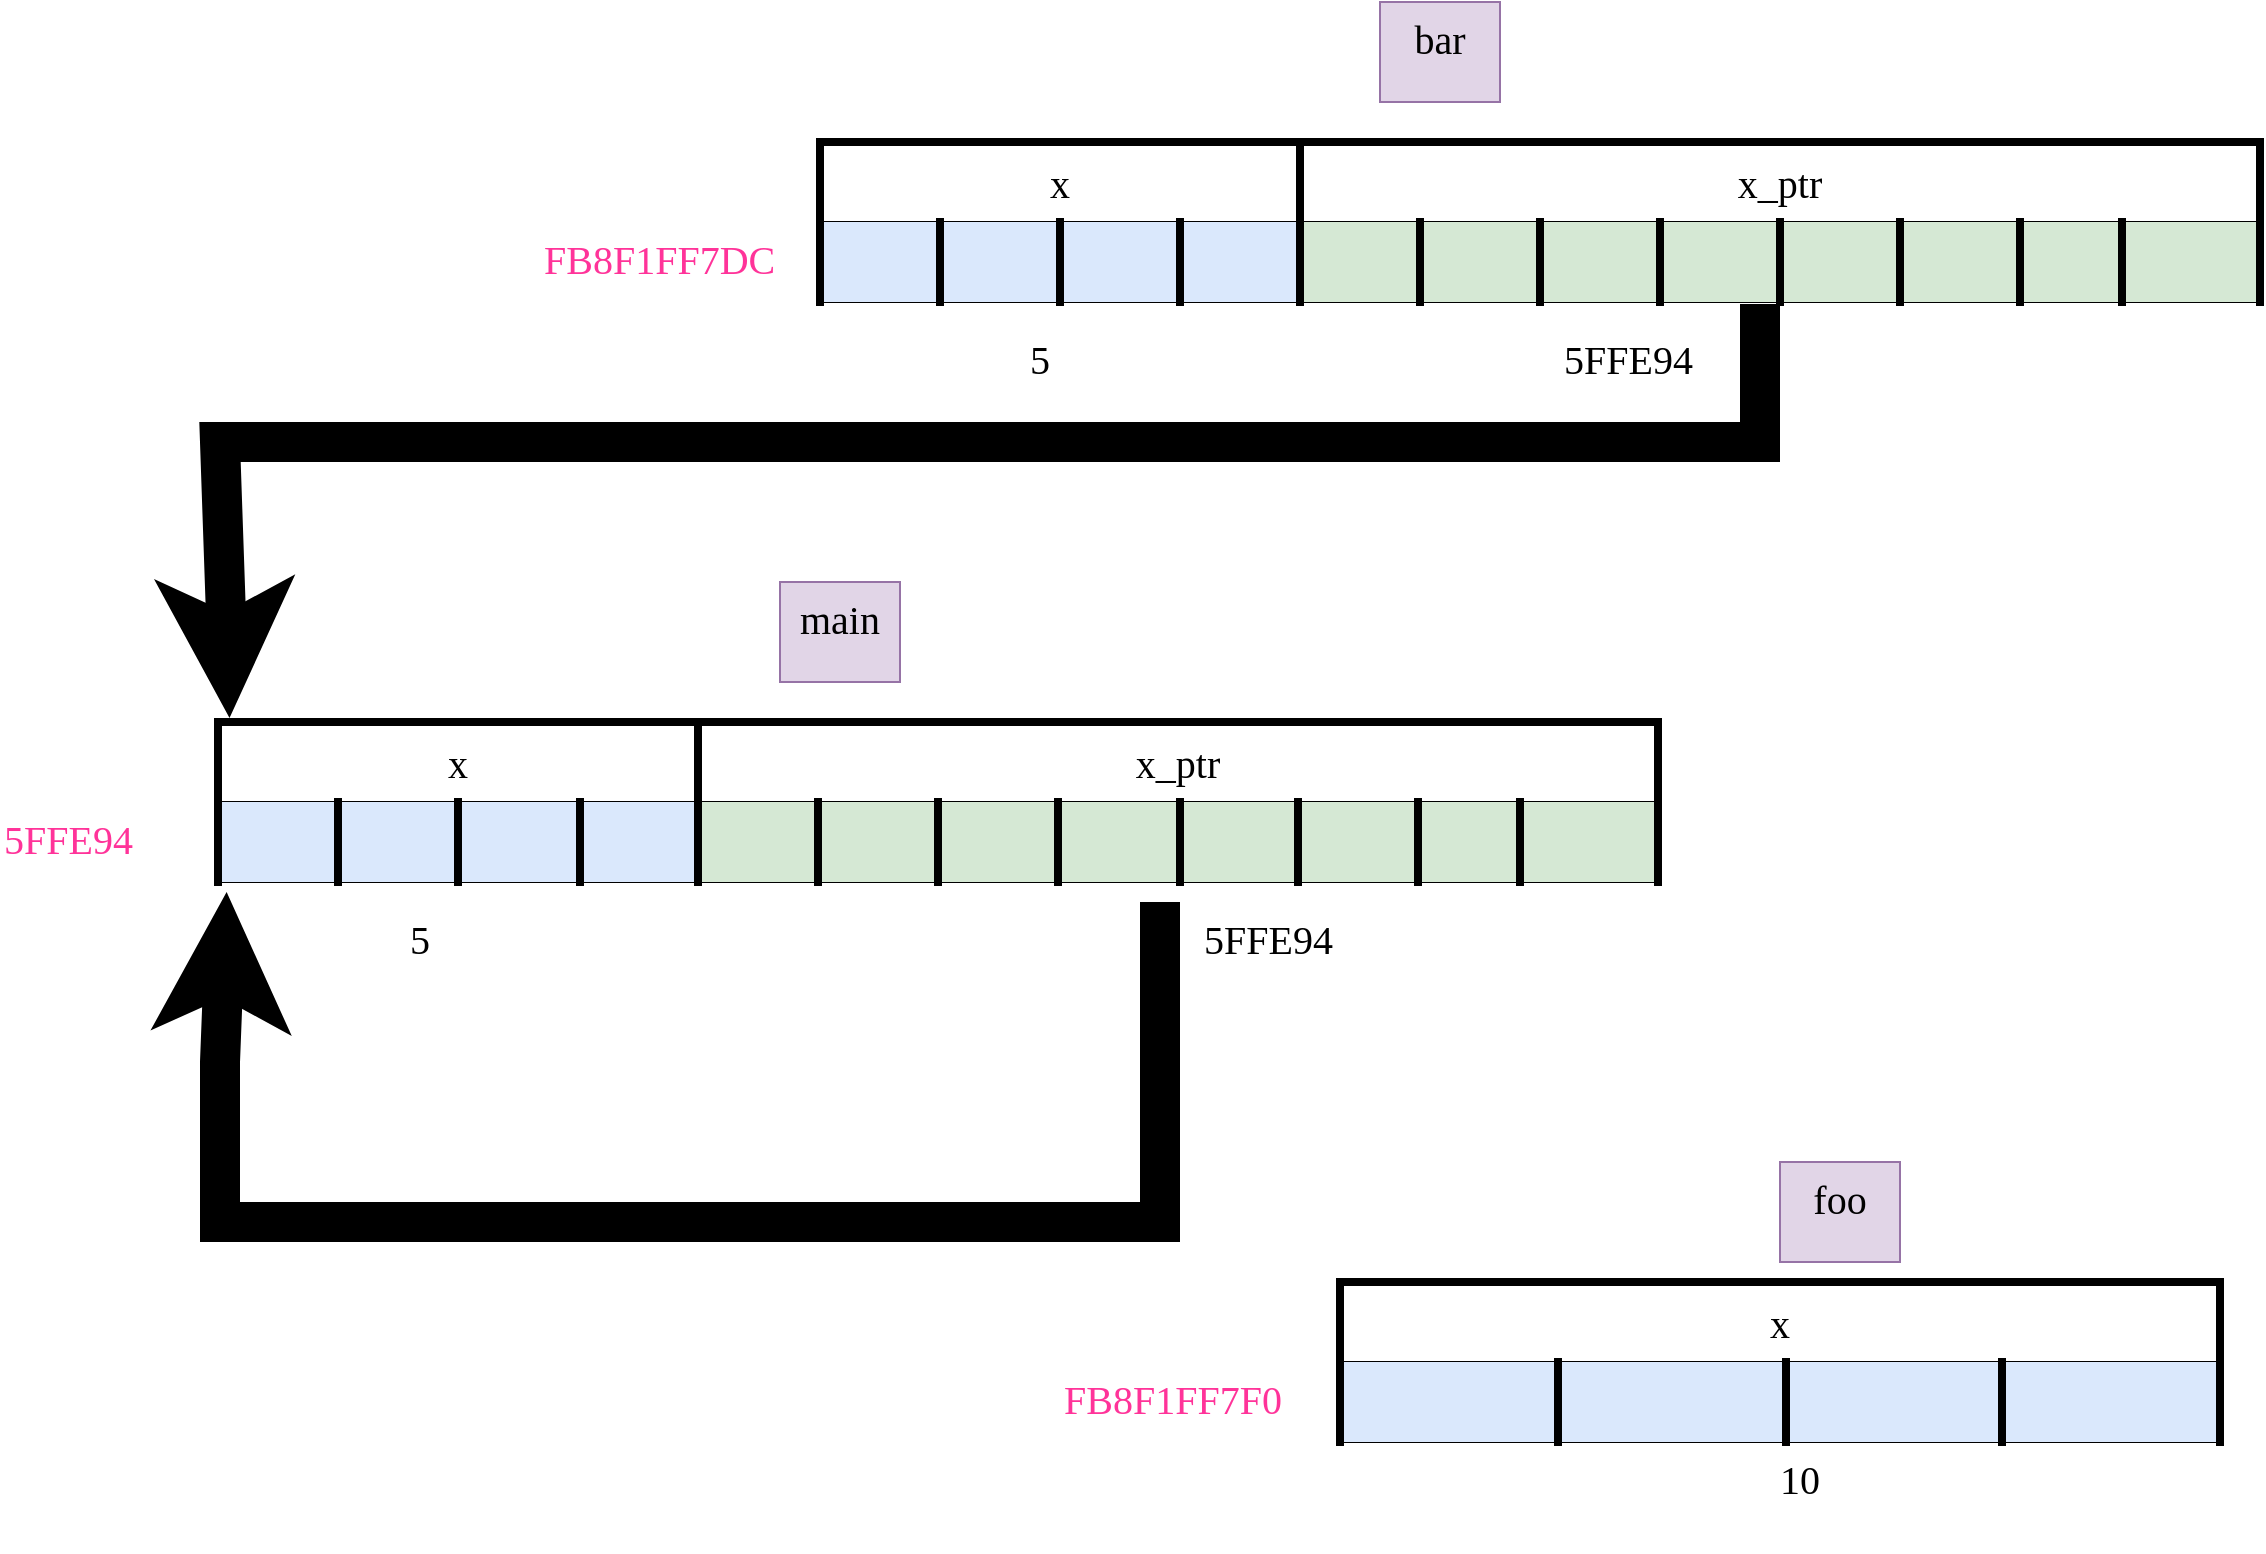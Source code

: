<mxfile version="28.1.2">
  <diagram name="Page-1" id="DferFH-HtRWJZ9DOPJpn">
    <mxGraphModel dx="1722" dy="1001" grid="1" gridSize="10" guides="1" tooltips="1" connect="1" arrows="1" fold="1" page="1" pageScale="1" pageWidth="1169" pageHeight="827" math="0" shadow="0">
      <root>
        <mxCell id="0" />
        <mxCell id="1" parent="0" />
        <mxCell id="VYLA8M3CFdyxUnZ186hN-71" value="" style="shape=table;startSize=0;container=1;collapsible=0;childLayout=tableLayout;strokeColor=default;strokeWidth=1;rowLines=1;columnLines=1;top=0;" vertex="1" parent="1">
          <mxGeometry x="119" y="380" width="720" height="80" as="geometry" />
        </mxCell>
        <mxCell id="VYLA8M3CFdyxUnZ186hN-72" value="" style="shape=tableRow;horizontal=0;startSize=0;swimlaneHead=0;swimlaneBody=0;strokeColor=inherit;top=0;left=0;bottom=0;right=0;collapsible=0;dropTarget=0;fillColor=none;points=[[0,0.5],[1,0.5]];portConstraint=eastwest;" vertex="1" parent="VYLA8M3CFdyxUnZ186hN-71">
          <mxGeometry width="720" height="40" as="geometry" />
        </mxCell>
        <mxCell id="VYLA8M3CFdyxUnZ186hN-73" value="&lt;font face=&quot;Lucida Console&quot; style=&quot;font-size: 20px;&quot;&gt;x&lt;/font&gt;" style="shape=partialRectangle;html=1;whiteSpace=wrap;connectable=0;strokeColor=inherit;overflow=hidden;fillColor=none;top=1;left=1;bottom=0;right=1;pointerEvents=1;rowspan=1;colspan=4;strokeWidth=4;" vertex="1" parent="VYLA8M3CFdyxUnZ186hN-72">
          <mxGeometry width="240" height="40" as="geometry">
            <mxRectangle width="60" height="40" as="alternateBounds" />
          </mxGeometry>
        </mxCell>
        <mxCell id="VYLA8M3CFdyxUnZ186hN-74" value="" style="shape=partialRectangle;html=1;whiteSpace=wrap;connectable=0;strokeColor=inherit;overflow=hidden;fillColor=none;top=0;left=0;bottom=0;right=0;pointerEvents=1;" vertex="1" visible="0" parent="VYLA8M3CFdyxUnZ186hN-72">
          <mxGeometry x="60" width="60" height="40" as="geometry">
            <mxRectangle width="60" height="40" as="alternateBounds" />
          </mxGeometry>
        </mxCell>
        <mxCell id="VYLA8M3CFdyxUnZ186hN-75" value="" style="shape=partialRectangle;html=1;whiteSpace=wrap;connectable=0;strokeColor=inherit;overflow=hidden;fillColor=none;top=0;left=0;bottom=0;right=0;pointerEvents=1;" vertex="1" visible="0" parent="VYLA8M3CFdyxUnZ186hN-72">
          <mxGeometry x="120" width="61" height="40" as="geometry">
            <mxRectangle width="61" height="40" as="alternateBounds" />
          </mxGeometry>
        </mxCell>
        <mxCell id="VYLA8M3CFdyxUnZ186hN-76" value="" style="shape=partialRectangle;html=1;whiteSpace=wrap;connectable=0;strokeColor=inherit;overflow=hidden;fillColor=none;top=0;left=0;bottom=0;right=0;pointerEvents=1;" vertex="1" visible="0" parent="VYLA8M3CFdyxUnZ186hN-72">
          <mxGeometry x="181" width="59" height="40" as="geometry">
            <mxRectangle width="59" height="40" as="alternateBounds" />
          </mxGeometry>
        </mxCell>
        <mxCell id="VYLA8M3CFdyxUnZ186hN-77" value="&lt;font face=&quot;Lucida Console&quot; style=&quot;font-size: 20px;&quot;&gt;x_ptr&lt;/font&gt;" style="shape=partialRectangle;html=1;whiteSpace=wrap;connectable=0;strokeColor=inherit;overflow=hidden;fillColor=none;top=1;left=1;bottom=0;right=1;pointerEvents=1;rowspan=1;colspan=8;strokeWidth=4;" vertex="1" parent="VYLA8M3CFdyxUnZ186hN-72">
          <mxGeometry x="240" width="480" height="40" as="geometry">
            <mxRectangle width="60" height="40" as="alternateBounds" />
          </mxGeometry>
        </mxCell>
        <mxCell id="VYLA8M3CFdyxUnZ186hN-78" value="" style="shape=partialRectangle;html=1;whiteSpace=wrap;connectable=0;strokeColor=inherit;overflow=hidden;fillColor=none;top=0;left=0;bottom=0;right=0;pointerEvents=1;" vertex="1" visible="0" parent="VYLA8M3CFdyxUnZ186hN-72">
          <mxGeometry x="300" width="60" height="40" as="geometry">
            <mxRectangle width="60" height="40" as="alternateBounds" />
          </mxGeometry>
        </mxCell>
        <mxCell id="VYLA8M3CFdyxUnZ186hN-79" value="" style="shape=partialRectangle;html=1;whiteSpace=wrap;connectable=0;strokeColor=inherit;overflow=hidden;fillColor=none;top=0;left=0;bottom=0;right=0;pointerEvents=1;" vertex="1" visible="0" parent="VYLA8M3CFdyxUnZ186hN-72">
          <mxGeometry x="360" width="60" height="40" as="geometry">
            <mxRectangle width="60" height="40" as="alternateBounds" />
          </mxGeometry>
        </mxCell>
        <mxCell id="VYLA8M3CFdyxUnZ186hN-80" value="" style="shape=partialRectangle;html=1;whiteSpace=wrap;connectable=0;strokeColor=inherit;overflow=hidden;fillColor=none;top=0;left=0;bottom=0;right=0;pointerEvents=1;" vertex="1" visible="0" parent="VYLA8M3CFdyxUnZ186hN-72">
          <mxGeometry x="420" width="61" height="40" as="geometry">
            <mxRectangle width="61" height="40" as="alternateBounds" />
          </mxGeometry>
        </mxCell>
        <mxCell id="VYLA8M3CFdyxUnZ186hN-81" value="" style="shape=partialRectangle;html=1;whiteSpace=wrap;connectable=0;strokeColor=inherit;overflow=hidden;fillColor=none;top=0;left=0;bottom=0;right=0;pointerEvents=1;" vertex="1" visible="0" parent="VYLA8M3CFdyxUnZ186hN-72">
          <mxGeometry x="481" width="59" height="40" as="geometry">
            <mxRectangle width="59" height="40" as="alternateBounds" />
          </mxGeometry>
        </mxCell>
        <mxCell id="VYLA8M3CFdyxUnZ186hN-82" value="" style="shape=partialRectangle;html=1;whiteSpace=wrap;connectable=0;strokeColor=inherit;overflow=hidden;fillColor=none;top=0;left=0;bottom=0;right=0;pointerEvents=1;" vertex="1" visible="0" parent="VYLA8M3CFdyxUnZ186hN-72">
          <mxGeometry x="540" width="60" height="40" as="geometry">
            <mxRectangle width="60" height="40" as="alternateBounds" />
          </mxGeometry>
        </mxCell>
        <mxCell id="VYLA8M3CFdyxUnZ186hN-83" value="" style="shape=partialRectangle;html=1;whiteSpace=wrap;connectable=0;strokeColor=inherit;overflow=hidden;fillColor=none;top=0;left=0;bottom=0;right=0;pointerEvents=1;" vertex="1" visible="0" parent="VYLA8M3CFdyxUnZ186hN-72">
          <mxGeometry x="600" width="51" height="40" as="geometry">
            <mxRectangle width="51" height="40" as="alternateBounds" />
          </mxGeometry>
        </mxCell>
        <mxCell id="VYLA8M3CFdyxUnZ186hN-84" value="" style="shape=partialRectangle;html=1;whiteSpace=wrap;connectable=0;strokeColor=inherit;overflow=hidden;fillColor=none;top=0;left=0;bottom=0;right=0;pointerEvents=1;" vertex="1" visible="0" parent="VYLA8M3CFdyxUnZ186hN-72">
          <mxGeometry x="651" width="69" height="40" as="geometry">
            <mxRectangle width="69" height="40" as="alternateBounds" />
          </mxGeometry>
        </mxCell>
        <mxCell id="VYLA8M3CFdyxUnZ186hN-85" value="" style="shape=tableRow;horizontal=0;startSize=0;swimlaneHead=0;swimlaneBody=0;strokeColor=inherit;top=0;left=0;bottom=0;right=0;collapsible=0;dropTarget=0;fillColor=none;points=[[0,0.5],[1,0.5]];portConstraint=eastwest;" vertex="1" parent="VYLA8M3CFdyxUnZ186hN-71">
          <mxGeometry y="40" width="720" height="40" as="geometry" />
        </mxCell>
        <mxCell id="VYLA8M3CFdyxUnZ186hN-86" value="" style="shape=partialRectangle;html=1;whiteSpace=wrap;connectable=0;strokeColor=default;overflow=hidden;fillColor=#dae8fc;top=0;left=1;bottom=0;right=1;pointerEvents=1;strokeWidth=4;" vertex="1" parent="VYLA8M3CFdyxUnZ186hN-85">
          <mxGeometry width="60" height="40" as="geometry">
            <mxRectangle width="60" height="40" as="alternateBounds" />
          </mxGeometry>
        </mxCell>
        <mxCell id="VYLA8M3CFdyxUnZ186hN-87" value="" style="shape=partialRectangle;html=1;whiteSpace=wrap;connectable=0;strokeColor=default;overflow=hidden;fillColor=#dae8fc;top=0;left=1;bottom=0;right=1;pointerEvents=1;strokeWidth=4;" vertex="1" parent="VYLA8M3CFdyxUnZ186hN-85">
          <mxGeometry x="60" width="60" height="40" as="geometry">
            <mxRectangle width="60" height="40" as="alternateBounds" />
          </mxGeometry>
        </mxCell>
        <mxCell id="VYLA8M3CFdyxUnZ186hN-88" value="" style="shape=partialRectangle;html=1;whiteSpace=wrap;connectable=0;strokeColor=default;overflow=hidden;fillColor=#dae8fc;top=0;left=1;bottom=0;right=1;pointerEvents=1;strokeWidth=4;" vertex="1" parent="VYLA8M3CFdyxUnZ186hN-85">
          <mxGeometry x="120" width="61" height="40" as="geometry">
            <mxRectangle width="61" height="40" as="alternateBounds" />
          </mxGeometry>
        </mxCell>
        <mxCell id="VYLA8M3CFdyxUnZ186hN-89" value="" style="shape=partialRectangle;html=1;whiteSpace=wrap;connectable=0;strokeColor=default;overflow=hidden;fillColor=#dae8fc;top=0;left=1;bottom=0;right=1;pointerEvents=1;strokeWidth=4;" vertex="1" parent="VYLA8M3CFdyxUnZ186hN-85">
          <mxGeometry x="181" width="59" height="40" as="geometry">
            <mxRectangle width="59" height="40" as="alternateBounds" />
          </mxGeometry>
        </mxCell>
        <mxCell id="VYLA8M3CFdyxUnZ186hN-90" value="" style="shape=partialRectangle;html=1;whiteSpace=wrap;connectable=0;strokeColor=default;overflow=hidden;fillColor=#d5e8d4;top=0;left=1;bottom=0;right=0;pointerEvents=1;strokeWidth=4;" vertex="1" parent="VYLA8M3CFdyxUnZ186hN-85">
          <mxGeometry x="240" width="60" height="40" as="geometry">
            <mxRectangle width="60" height="40" as="alternateBounds" />
          </mxGeometry>
        </mxCell>
        <mxCell id="VYLA8M3CFdyxUnZ186hN-91" value="" style="shape=partialRectangle;html=1;whiteSpace=wrap;connectable=0;strokeColor=default;overflow=hidden;fillColor=#d5e8d4;top=0;left=1;bottom=0;right=0;pointerEvents=1;strokeWidth=4;" vertex="1" parent="VYLA8M3CFdyxUnZ186hN-85">
          <mxGeometry x="300" width="60" height="40" as="geometry">
            <mxRectangle width="60" height="40" as="alternateBounds" />
          </mxGeometry>
        </mxCell>
        <mxCell id="VYLA8M3CFdyxUnZ186hN-92" value="" style="shape=partialRectangle;html=1;whiteSpace=wrap;connectable=0;strokeColor=default;overflow=hidden;fillColor=#d5e8d4;top=0;left=1;bottom=0;right=0;pointerEvents=1;strokeWidth=4;" vertex="1" parent="VYLA8M3CFdyxUnZ186hN-85">
          <mxGeometry x="360" width="60" height="40" as="geometry">
            <mxRectangle width="60" height="40" as="alternateBounds" />
          </mxGeometry>
        </mxCell>
        <mxCell id="VYLA8M3CFdyxUnZ186hN-93" value="" style="shape=partialRectangle;html=1;whiteSpace=wrap;connectable=0;strokeColor=default;overflow=hidden;fillColor=#d5e8d4;top=0;left=1;bottom=0;right=0;pointerEvents=1;strokeWidth=4;" vertex="1" parent="VYLA8M3CFdyxUnZ186hN-85">
          <mxGeometry x="420" width="61" height="40" as="geometry">
            <mxRectangle width="61" height="40" as="alternateBounds" />
          </mxGeometry>
        </mxCell>
        <mxCell id="VYLA8M3CFdyxUnZ186hN-94" value="" style="shape=partialRectangle;html=1;whiteSpace=wrap;connectable=0;strokeColor=default;overflow=hidden;fillColor=#d5e8d4;top=0;left=1;bottom=0;right=0;pointerEvents=1;strokeWidth=4;" vertex="1" parent="VYLA8M3CFdyxUnZ186hN-85">
          <mxGeometry x="481" width="59" height="40" as="geometry">
            <mxRectangle width="59" height="40" as="alternateBounds" />
          </mxGeometry>
        </mxCell>
        <mxCell id="VYLA8M3CFdyxUnZ186hN-95" value="" style="shape=partialRectangle;html=1;whiteSpace=wrap;connectable=0;strokeColor=default;overflow=hidden;fillColor=#d5e8d4;top=0;left=1;bottom=0;right=0;pointerEvents=1;strokeWidth=4;" vertex="1" parent="VYLA8M3CFdyxUnZ186hN-85">
          <mxGeometry x="540" width="60" height="40" as="geometry">
            <mxRectangle width="60" height="40" as="alternateBounds" />
          </mxGeometry>
        </mxCell>
        <mxCell id="VYLA8M3CFdyxUnZ186hN-96" value="" style="shape=partialRectangle;html=1;whiteSpace=wrap;connectable=0;strokeColor=default;overflow=hidden;fillColor=#d5e8d4;top=0;left=1;bottom=0;right=1;pointerEvents=1;strokeWidth=4;" vertex="1" parent="VYLA8M3CFdyxUnZ186hN-85">
          <mxGeometry x="600" width="51" height="40" as="geometry">
            <mxRectangle width="51" height="40" as="alternateBounds" />
          </mxGeometry>
        </mxCell>
        <mxCell id="VYLA8M3CFdyxUnZ186hN-97" value="" style="shape=partialRectangle;html=1;whiteSpace=wrap;connectable=0;strokeColor=default;overflow=hidden;fillColor=#d5e8d4;top=0;left=1;bottom=0;right=1;pointerEvents=1;strokeWidth=4;" vertex="1" parent="VYLA8M3CFdyxUnZ186hN-85">
          <mxGeometry x="651" width="69" height="40" as="geometry">
            <mxRectangle width="69" height="40" as="alternateBounds" />
          </mxGeometry>
        </mxCell>
        <mxCell id="VYLA8M3CFdyxUnZ186hN-98" value="&lt;span style=&quot;color: rgb(0, 0, 0); font-size: 20px; font-style: normal; font-variant-ligatures: normal; font-variant-caps: normal; font-weight: 400; letter-spacing: normal; orphans: 2; text-indent: 0px; text-transform: none; widows: 2; word-spacing: 0px; -webkit-text-stroke-width: 0px; white-space: nowrap; text-decoration-thickness: initial; text-decoration-style: initial; text-decoration-color: initial; float: none; display: inline !important;&quot;&gt;&lt;font style=&quot;&quot; face=&quot;Lucida Console&quot;&gt;main&lt;/font&gt;&lt;/span&gt;" style="text;whiteSpace=wrap;html=1;align=center;fillColor=#e1d5e7;strokeColor=#9673a6;" vertex="1" parent="1">
          <mxGeometry x="400" y="310" width="60" height="50" as="geometry" />
        </mxCell>
        <mxCell id="VYLA8M3CFdyxUnZ186hN-101" value="" style="endArrow=classic;html=1;rounded=0;entryX=0.006;entryY=1.125;entryDx=0;entryDy=0;entryPerimeter=0;strokeWidth=20;" edge="1" parent="1" target="VYLA8M3CFdyxUnZ186hN-85">
          <mxGeometry width="50" height="50" relative="1" as="geometry">
            <mxPoint x="590" y="470" as="sourcePoint" />
            <mxPoint x="120" y="470" as="targetPoint" />
            <Array as="points">
              <mxPoint x="590" y="630" />
              <mxPoint x="120" y="630" />
              <mxPoint x="120" y="550" />
            </Array>
          </mxGeometry>
        </mxCell>
        <mxCell id="VYLA8M3CFdyxUnZ186hN-128" value="&lt;font face=&quot;Lucida Console&quot;&gt;&lt;span style=&quot;font-size: 20px; text-wrap-mode: nowrap;&quot;&gt;5&lt;/span&gt;&lt;/font&gt;" style="text;whiteSpace=wrap;html=1;align=center;" vertex="1" parent="1">
          <mxGeometry x="190" y="470" width="60" height="50" as="geometry" />
        </mxCell>
        <mxCell id="VYLA8M3CFdyxUnZ186hN-129" value="" style="shape=table;startSize=0;container=1;collapsible=0;childLayout=tableLayout;" vertex="1" parent="1">
          <mxGeometry x="680" y="660" width="440" height="80" as="geometry" />
        </mxCell>
        <mxCell id="VYLA8M3CFdyxUnZ186hN-130" value="" style="shape=tableRow;horizontal=0;startSize=0;swimlaneHead=0;swimlaneBody=0;strokeColor=inherit;top=0;left=0;bottom=0;right=0;collapsible=0;dropTarget=0;fillColor=none;points=[[0,0.5],[1,0.5]];portConstraint=eastwest;" vertex="1" parent="VYLA8M3CFdyxUnZ186hN-129">
          <mxGeometry width="440" height="40" as="geometry" />
        </mxCell>
        <mxCell id="VYLA8M3CFdyxUnZ186hN-131" value="&lt;font face=&quot;Lucida Console&quot; style=&quot;font-size: 20px;&quot;&gt;x&lt;/font&gt;" style="shape=partialRectangle;html=1;whiteSpace=wrap;connectable=0;strokeColor=inherit;overflow=hidden;fillColor=none;top=1;left=1;bottom=0;right=1;pointerEvents=1;rowspan=1;colspan=4;strokeWidth=4;" vertex="1" parent="VYLA8M3CFdyxUnZ186hN-130">
          <mxGeometry width="440" height="40" as="geometry">
            <mxRectangle width="109" height="40" as="alternateBounds" />
          </mxGeometry>
        </mxCell>
        <mxCell id="VYLA8M3CFdyxUnZ186hN-132" value="" style="shape=partialRectangle;html=1;whiteSpace=wrap;connectable=0;strokeColor=inherit;overflow=hidden;fillColor=none;top=0;left=0;bottom=0;right=0;pointerEvents=1;" vertex="1" visible="0" parent="VYLA8M3CFdyxUnZ186hN-130">
          <mxGeometry x="109" width="114" height="40" as="geometry">
            <mxRectangle width="114" height="40" as="alternateBounds" />
          </mxGeometry>
        </mxCell>
        <mxCell id="VYLA8M3CFdyxUnZ186hN-133" value="" style="shape=partialRectangle;html=1;whiteSpace=wrap;connectable=0;strokeColor=inherit;overflow=hidden;fillColor=none;top=0;left=0;bottom=0;right=0;pointerEvents=1;" vertex="1" visible="0" parent="VYLA8M3CFdyxUnZ186hN-130">
          <mxGeometry x="223" width="108" height="40" as="geometry">
            <mxRectangle width="108" height="40" as="alternateBounds" />
          </mxGeometry>
        </mxCell>
        <mxCell id="VYLA8M3CFdyxUnZ186hN-134" value="" style="shape=partialRectangle;html=1;whiteSpace=wrap;connectable=0;strokeColor=inherit;overflow=hidden;fillColor=none;top=0;left=0;bottom=0;right=0;pointerEvents=1;" vertex="1" visible="0" parent="VYLA8M3CFdyxUnZ186hN-130">
          <mxGeometry x="331" width="109" height="40" as="geometry">
            <mxRectangle width="109" height="40" as="alternateBounds" />
          </mxGeometry>
        </mxCell>
        <mxCell id="VYLA8M3CFdyxUnZ186hN-143" value="" style="shape=tableRow;horizontal=0;startSize=0;swimlaneHead=0;swimlaneBody=0;strokeColor=inherit;top=0;left=0;bottom=0;right=0;collapsible=0;dropTarget=0;fillColor=none;points=[[0,0.5],[1,0.5]];portConstraint=eastwest;" vertex="1" parent="VYLA8M3CFdyxUnZ186hN-129">
          <mxGeometry y="40" width="440" height="40" as="geometry" />
        </mxCell>
        <mxCell id="VYLA8M3CFdyxUnZ186hN-144" value="" style="shape=partialRectangle;html=1;whiteSpace=wrap;connectable=0;strokeColor=default;overflow=hidden;fillColor=#dae8fc;top=0;left=1;bottom=0;right=1;pointerEvents=1;strokeWidth=4;" vertex="1" parent="VYLA8M3CFdyxUnZ186hN-143">
          <mxGeometry width="109" height="40" as="geometry">
            <mxRectangle width="109" height="40" as="alternateBounds" />
          </mxGeometry>
        </mxCell>
        <mxCell id="VYLA8M3CFdyxUnZ186hN-145" value="" style="shape=partialRectangle;html=1;whiteSpace=wrap;connectable=0;strokeColor=default;overflow=hidden;fillColor=#dae8fc;top=0;left=1;bottom=0;right=1;pointerEvents=1;strokeWidth=4;" vertex="1" parent="VYLA8M3CFdyxUnZ186hN-143">
          <mxGeometry x="109" width="114" height="40" as="geometry">
            <mxRectangle width="114" height="40" as="alternateBounds" />
          </mxGeometry>
        </mxCell>
        <mxCell id="VYLA8M3CFdyxUnZ186hN-146" value="" style="shape=partialRectangle;html=1;whiteSpace=wrap;connectable=0;strokeColor=default;overflow=hidden;fillColor=#dae8fc;top=0;left=1;bottom=0;right=1;pointerEvents=1;strokeWidth=4;" vertex="1" parent="VYLA8M3CFdyxUnZ186hN-143">
          <mxGeometry x="223" width="108" height="40" as="geometry">
            <mxRectangle width="108" height="40" as="alternateBounds" />
          </mxGeometry>
        </mxCell>
        <mxCell id="VYLA8M3CFdyxUnZ186hN-147" value="" style="shape=partialRectangle;html=1;whiteSpace=wrap;connectable=0;strokeColor=default;overflow=hidden;fillColor=#dae8fc;top=0;left=1;bottom=0;right=1;pointerEvents=1;strokeWidth=4;" vertex="1" parent="VYLA8M3CFdyxUnZ186hN-143">
          <mxGeometry x="331" width="109" height="40" as="geometry">
            <mxRectangle width="109" height="40" as="alternateBounds" />
          </mxGeometry>
        </mxCell>
        <mxCell id="VYLA8M3CFdyxUnZ186hN-156" value="&lt;font face=&quot;Lucida Console&quot;&gt;&lt;span style=&quot;font-size: 20px; text-wrap-mode: nowrap;&quot;&gt;foo&lt;/span&gt;&lt;/font&gt;" style="text;whiteSpace=wrap;html=1;align=center;fillColor=#e1d5e7;strokeColor=#9673a6;" vertex="1" parent="1">
          <mxGeometry x="900" y="600" width="60" height="50" as="geometry" />
        </mxCell>
        <mxCell id="VYLA8M3CFdyxUnZ186hN-158" value="&lt;font face=&quot;Lucida Console&quot;&gt;&lt;span style=&quot;font-size: 20px; text-wrap-mode: nowrap;&quot;&gt;10&lt;/span&gt;&lt;/font&gt;&lt;div&gt;&lt;font face=&quot;Lucida Console&quot;&gt;&lt;span style=&quot;font-size: 20px; text-wrap-mode: nowrap;&quot;&gt;&lt;br&gt;&lt;/span&gt;&lt;/font&gt;&lt;/div&gt;" style="text;whiteSpace=wrap;html=1;align=center;" vertex="1" parent="1">
          <mxGeometry x="880" y="740" width="60" height="50" as="geometry" />
        </mxCell>
        <mxCell id="VYLA8M3CFdyxUnZ186hN-159" value="" style="shape=table;startSize=0;container=1;collapsible=0;childLayout=tableLayout;strokeWidth=1;perimeterSpacing=1;left=1;right=1;" vertex="1" parent="1">
          <mxGeometry x="420" y="90" width="720" height="80" as="geometry" />
        </mxCell>
        <mxCell id="VYLA8M3CFdyxUnZ186hN-160" value="" style="shape=tableRow;horizontal=0;startSize=0;swimlaneHead=0;swimlaneBody=0;strokeColor=inherit;top=0;left=0;bottom=0;right=0;collapsible=0;dropTarget=0;fillColor=none;points=[[0,0.5],[1,0.5]];portConstraint=eastwest;strokeWidth=1;perimeterSpacing=2;" vertex="1" parent="VYLA8M3CFdyxUnZ186hN-159">
          <mxGeometry width="720" height="40" as="geometry" />
        </mxCell>
        <mxCell id="VYLA8M3CFdyxUnZ186hN-161" value="&lt;font face=&quot;Lucida Console&quot; style=&quot;font-size: 20px;&quot;&gt;x&lt;/font&gt;" style="shape=partialRectangle;html=1;whiteSpace=wrap;connectable=0;strokeColor=inherit;overflow=hidden;fillColor=none;top=1;left=1;bottom=0;right=1;pointerEvents=1;rowspan=1;colspan=4;strokeWidth=4;perimeterSpacing=2;" vertex="1" parent="VYLA8M3CFdyxUnZ186hN-160">
          <mxGeometry width="240" height="40" as="geometry">
            <mxRectangle width="60" height="40" as="alternateBounds" />
          </mxGeometry>
        </mxCell>
        <mxCell id="VYLA8M3CFdyxUnZ186hN-162" value="" style="shape=partialRectangle;html=1;whiteSpace=wrap;connectable=0;strokeColor=inherit;overflow=hidden;fillColor=none;top=0;left=0;bottom=0;right=0;pointerEvents=1;" vertex="1" visible="0" parent="VYLA8M3CFdyxUnZ186hN-160">
          <mxGeometry x="60" width="60" height="40" as="geometry">
            <mxRectangle width="60" height="40" as="alternateBounds" />
          </mxGeometry>
        </mxCell>
        <mxCell id="VYLA8M3CFdyxUnZ186hN-163" value="" style="shape=partialRectangle;html=1;whiteSpace=wrap;connectable=0;strokeColor=inherit;overflow=hidden;fillColor=none;top=0;left=0;bottom=0;right=0;pointerEvents=1;" vertex="1" visible="0" parent="VYLA8M3CFdyxUnZ186hN-160">
          <mxGeometry x="120" width="60" height="40" as="geometry">
            <mxRectangle width="60" height="40" as="alternateBounds" />
          </mxGeometry>
        </mxCell>
        <mxCell id="VYLA8M3CFdyxUnZ186hN-164" value="" style="shape=partialRectangle;html=1;whiteSpace=wrap;connectable=0;strokeColor=inherit;overflow=hidden;fillColor=none;top=0;left=0;bottom=0;right=0;pointerEvents=1;" vertex="1" visible="0" parent="VYLA8M3CFdyxUnZ186hN-160">
          <mxGeometry x="180" width="60" height="40" as="geometry">
            <mxRectangle width="60" height="40" as="alternateBounds" />
          </mxGeometry>
        </mxCell>
        <mxCell id="VYLA8M3CFdyxUnZ186hN-165" value="&lt;font face=&quot;Lucida Console&quot; style=&quot;font-size: 20px;&quot;&gt;x_ptr&lt;/font&gt;" style="shape=partialRectangle;html=1;whiteSpace=wrap;connectable=0;strokeColor=inherit;overflow=hidden;fillColor=none;top=1;left=1;bottom=0;right=1;pointerEvents=1;rowspan=1;colspan=8;strokeWidth=4;perimeterSpacing=2;" vertex="1" parent="VYLA8M3CFdyxUnZ186hN-160">
          <mxGeometry x="240" width="480" height="40" as="geometry">
            <mxRectangle width="60" height="40" as="alternateBounds" />
          </mxGeometry>
        </mxCell>
        <mxCell id="VYLA8M3CFdyxUnZ186hN-166" value="" style="shape=partialRectangle;html=1;whiteSpace=wrap;connectable=0;strokeColor=inherit;overflow=hidden;fillColor=none;top=0;left=0;bottom=0;right=0;pointerEvents=1;" vertex="1" visible="0" parent="VYLA8M3CFdyxUnZ186hN-160">
          <mxGeometry x="300" width="60" height="40" as="geometry">
            <mxRectangle width="60" height="40" as="alternateBounds" />
          </mxGeometry>
        </mxCell>
        <mxCell id="VYLA8M3CFdyxUnZ186hN-167" value="" style="shape=partialRectangle;html=1;whiteSpace=wrap;connectable=0;strokeColor=inherit;overflow=hidden;fillColor=none;top=0;left=0;bottom=0;right=0;pointerEvents=1;" vertex="1" visible="0" parent="VYLA8M3CFdyxUnZ186hN-160">
          <mxGeometry x="360" width="60" height="40" as="geometry">
            <mxRectangle width="60" height="40" as="alternateBounds" />
          </mxGeometry>
        </mxCell>
        <mxCell id="VYLA8M3CFdyxUnZ186hN-168" value="" style="shape=partialRectangle;html=1;whiteSpace=wrap;connectable=0;strokeColor=inherit;overflow=hidden;fillColor=none;top=0;left=0;bottom=0;right=0;pointerEvents=1;" vertex="1" visible="0" parent="VYLA8M3CFdyxUnZ186hN-160">
          <mxGeometry x="420" width="60" height="40" as="geometry">
            <mxRectangle width="60" height="40" as="alternateBounds" />
          </mxGeometry>
        </mxCell>
        <mxCell id="VYLA8M3CFdyxUnZ186hN-169" value="" style="shape=partialRectangle;html=1;whiteSpace=wrap;connectable=0;strokeColor=inherit;overflow=hidden;fillColor=none;top=0;left=0;bottom=0;right=0;pointerEvents=1;" vertex="1" visible="0" parent="VYLA8M3CFdyxUnZ186hN-160">
          <mxGeometry x="480" width="60" height="40" as="geometry">
            <mxRectangle width="60" height="40" as="alternateBounds" />
          </mxGeometry>
        </mxCell>
        <mxCell id="VYLA8M3CFdyxUnZ186hN-170" value="" style="shape=partialRectangle;html=1;whiteSpace=wrap;connectable=0;strokeColor=inherit;overflow=hidden;fillColor=none;top=0;left=0;bottom=0;right=0;pointerEvents=1;" vertex="1" visible="0" parent="VYLA8M3CFdyxUnZ186hN-160">
          <mxGeometry x="540" width="60" height="40" as="geometry">
            <mxRectangle width="60" height="40" as="alternateBounds" />
          </mxGeometry>
        </mxCell>
        <mxCell id="VYLA8M3CFdyxUnZ186hN-171" value="" style="shape=partialRectangle;html=1;whiteSpace=wrap;connectable=0;strokeColor=inherit;overflow=hidden;fillColor=none;top=0;left=0;bottom=0;right=0;pointerEvents=1;" vertex="1" visible="0" parent="VYLA8M3CFdyxUnZ186hN-160">
          <mxGeometry x="600" width="51" height="40" as="geometry">
            <mxRectangle width="51" height="40" as="alternateBounds" />
          </mxGeometry>
        </mxCell>
        <mxCell id="VYLA8M3CFdyxUnZ186hN-172" value="" style="shape=partialRectangle;html=1;whiteSpace=wrap;connectable=0;strokeColor=inherit;overflow=hidden;fillColor=none;top=0;left=0;bottom=0;right=0;pointerEvents=1;" vertex="1" visible="0" parent="VYLA8M3CFdyxUnZ186hN-160">
          <mxGeometry x="651" width="69" height="40" as="geometry">
            <mxRectangle width="69" height="40" as="alternateBounds" />
          </mxGeometry>
        </mxCell>
        <mxCell id="VYLA8M3CFdyxUnZ186hN-173" value="" style="shape=tableRow;horizontal=0;startSize=0;swimlaneHead=0;swimlaneBody=0;strokeColor=inherit;top=0;left=0;bottom=0;right=0;collapsible=0;dropTarget=0;fillColor=none;points=[[0,0.5],[1,0.5]];portConstraint=eastwest;strokeWidth=1;perimeterSpacing=2;" vertex="1" parent="VYLA8M3CFdyxUnZ186hN-159">
          <mxGeometry y="40" width="720" height="40" as="geometry" />
        </mxCell>
        <mxCell id="VYLA8M3CFdyxUnZ186hN-174" value="" style="shape=partialRectangle;html=1;whiteSpace=wrap;connectable=0;strokeColor=default;overflow=hidden;fillColor=#dae8fc;top=0;left=1;bottom=0;right=1;pointerEvents=1;strokeWidth=4;perimeterSpacing=2;" vertex="1" parent="VYLA8M3CFdyxUnZ186hN-173">
          <mxGeometry width="60" height="40" as="geometry">
            <mxRectangle width="60" height="40" as="alternateBounds" />
          </mxGeometry>
        </mxCell>
        <mxCell id="VYLA8M3CFdyxUnZ186hN-175" value="" style="shape=partialRectangle;html=1;whiteSpace=wrap;connectable=0;strokeColor=default;overflow=hidden;fillColor=#dae8fc;top=0;left=1;bottom=0;right=1;pointerEvents=1;strokeWidth=4;perimeterSpacing=2;" vertex="1" parent="VYLA8M3CFdyxUnZ186hN-173">
          <mxGeometry x="60" width="60" height="40" as="geometry">
            <mxRectangle width="60" height="40" as="alternateBounds" />
          </mxGeometry>
        </mxCell>
        <mxCell id="VYLA8M3CFdyxUnZ186hN-176" value="" style="shape=partialRectangle;html=1;whiteSpace=wrap;connectable=0;strokeColor=default;overflow=hidden;fillColor=#dae8fc;top=0;left=1;bottom=0;right=1;pointerEvents=1;strokeWidth=4;perimeterSpacing=2;" vertex="1" parent="VYLA8M3CFdyxUnZ186hN-173">
          <mxGeometry x="120" width="60" height="40" as="geometry">
            <mxRectangle width="60" height="40" as="alternateBounds" />
          </mxGeometry>
        </mxCell>
        <mxCell id="VYLA8M3CFdyxUnZ186hN-177" value="" style="shape=partialRectangle;html=1;whiteSpace=wrap;connectable=0;strokeColor=default;overflow=hidden;fillColor=#dae8fc;top=0;left=1;bottom=0;right=1;pointerEvents=1;strokeWidth=4;perimeterSpacing=2;" vertex="1" parent="VYLA8M3CFdyxUnZ186hN-173">
          <mxGeometry x="180" width="60" height="40" as="geometry">
            <mxRectangle width="60" height="40" as="alternateBounds" />
          </mxGeometry>
        </mxCell>
        <mxCell id="VYLA8M3CFdyxUnZ186hN-178" value="" style="shape=partialRectangle;html=1;whiteSpace=wrap;connectable=0;strokeColor=default;overflow=hidden;fillColor=#d5e8d4;top=0;left=1;bottom=0;right=1;pointerEvents=1;strokeWidth=4;perimeterSpacing=2;" vertex="1" parent="VYLA8M3CFdyxUnZ186hN-173">
          <mxGeometry x="240" width="60" height="40" as="geometry">
            <mxRectangle width="60" height="40" as="alternateBounds" />
          </mxGeometry>
        </mxCell>
        <mxCell id="VYLA8M3CFdyxUnZ186hN-179" value="" style="shape=partialRectangle;html=1;whiteSpace=wrap;connectable=0;strokeColor=default;overflow=hidden;fillColor=#d5e8d4;top=0;left=1;bottom=0;right=1;pointerEvents=1;strokeWidth=4;perimeterSpacing=2;" vertex="1" parent="VYLA8M3CFdyxUnZ186hN-173">
          <mxGeometry x="300" width="60" height="40" as="geometry">
            <mxRectangle width="60" height="40" as="alternateBounds" />
          </mxGeometry>
        </mxCell>
        <mxCell id="VYLA8M3CFdyxUnZ186hN-180" value="" style="shape=partialRectangle;html=1;whiteSpace=wrap;connectable=0;strokeColor=default;overflow=hidden;fillColor=#d5e8d4;top=0;left=1;bottom=0;right=1;pointerEvents=1;strokeWidth=4;perimeterSpacing=2;" vertex="1" parent="VYLA8M3CFdyxUnZ186hN-173">
          <mxGeometry x="360" width="60" height="40" as="geometry">
            <mxRectangle width="60" height="40" as="alternateBounds" />
          </mxGeometry>
        </mxCell>
        <mxCell id="VYLA8M3CFdyxUnZ186hN-181" value="" style="shape=partialRectangle;html=1;whiteSpace=wrap;connectable=0;strokeColor=default;overflow=hidden;fillColor=#d5e8d4;top=0;left=1;bottom=0;right=1;pointerEvents=1;strokeWidth=4;perimeterSpacing=2;" vertex="1" parent="VYLA8M3CFdyxUnZ186hN-173">
          <mxGeometry x="420" width="60" height="40" as="geometry">
            <mxRectangle width="60" height="40" as="alternateBounds" />
          </mxGeometry>
        </mxCell>
        <mxCell id="VYLA8M3CFdyxUnZ186hN-182" value="" style="shape=partialRectangle;html=1;whiteSpace=wrap;connectable=0;strokeColor=default;overflow=hidden;fillColor=#d5e8d4;top=0;left=1;bottom=0;right=1;pointerEvents=1;strokeWidth=4;perimeterSpacing=2;" vertex="1" parent="VYLA8M3CFdyxUnZ186hN-173">
          <mxGeometry x="480" width="60" height="40" as="geometry">
            <mxRectangle width="60" height="40" as="alternateBounds" />
          </mxGeometry>
        </mxCell>
        <mxCell id="VYLA8M3CFdyxUnZ186hN-183" value="" style="shape=partialRectangle;html=1;whiteSpace=wrap;connectable=0;strokeColor=default;overflow=hidden;fillColor=#d5e8d4;top=0;left=1;bottom=0;right=1;pointerEvents=1;strokeWidth=4;perimeterSpacing=2;" vertex="1" parent="VYLA8M3CFdyxUnZ186hN-173">
          <mxGeometry x="540" width="60" height="40" as="geometry">
            <mxRectangle width="60" height="40" as="alternateBounds" />
          </mxGeometry>
        </mxCell>
        <mxCell id="VYLA8M3CFdyxUnZ186hN-184" value="" style="shape=partialRectangle;html=1;whiteSpace=wrap;connectable=0;strokeColor=default;overflow=hidden;fillColor=#d5e8d4;top=0;left=1;bottom=0;right=1;pointerEvents=1;strokeWidth=4;perimeterSpacing=2;" vertex="1" parent="VYLA8M3CFdyxUnZ186hN-173">
          <mxGeometry x="600" width="51" height="40" as="geometry">
            <mxRectangle width="51" height="40" as="alternateBounds" />
          </mxGeometry>
        </mxCell>
        <mxCell id="VYLA8M3CFdyxUnZ186hN-185" value="" style="shape=partialRectangle;html=1;whiteSpace=wrap;connectable=0;strokeColor=default;overflow=hidden;fillColor=#d5e8d4;top=0;left=1;bottom=0;right=1;pointerEvents=1;strokeWidth=4;perimeterSpacing=2;" vertex="1" parent="VYLA8M3CFdyxUnZ186hN-173">
          <mxGeometry x="651" width="69" height="40" as="geometry">
            <mxRectangle width="69" height="40" as="alternateBounds" />
          </mxGeometry>
        </mxCell>
        <mxCell id="VYLA8M3CFdyxUnZ186hN-186" value="&lt;font face=&quot;Lucida Console&quot;&gt;&lt;span style=&quot;font-size: 20px; text-wrap-mode: nowrap;&quot;&gt;bar&lt;/span&gt;&lt;/font&gt;" style="text;whiteSpace=wrap;html=1;align=center;fillColor=#e1d5e7;strokeColor=#9673a6;" vertex="1" parent="1">
          <mxGeometry x="700" y="20" width="60" height="50" as="geometry" />
        </mxCell>
        <mxCell id="VYLA8M3CFdyxUnZ186hN-187" value="" style="endArrow=classic;html=1;rounded=0;entryX=0.008;entryY=-0.05;entryDx=0;entryDy=0;entryPerimeter=0;strokeWidth=20;" edge="1" parent="1" target="VYLA8M3CFdyxUnZ186hN-72">
          <mxGeometry width="50" height="50" relative="1" as="geometry">
            <mxPoint x="890" y="171" as="sourcePoint" />
            <mxPoint x="420" y="80" as="targetPoint" />
            <Array as="points">
              <mxPoint x="890" y="240" />
              <mxPoint x="120" y="240" />
            </Array>
          </mxGeometry>
        </mxCell>
        <mxCell id="VYLA8M3CFdyxUnZ186hN-188" value="&lt;font face=&quot;Lucida Console&quot;&gt;&lt;span style=&quot;font-size: 20px; text-wrap-mode: nowrap;&quot;&gt;5&lt;/span&gt;&lt;/font&gt;" style="text;whiteSpace=wrap;html=1;align=center;" vertex="1" parent="1">
          <mxGeometry x="500" y="180" width="60" height="50" as="geometry" />
        </mxCell>
        <mxCell id="VYLA8M3CFdyxUnZ186hN-189" value="5FFE94" style="text;whiteSpace=wrap;fontFamily=Lucida Console;fontSize=20;" vertex="1" parent="1">
          <mxGeometry x="610" y="470" width="80" height="40" as="geometry" />
        </mxCell>
        <mxCell id="VYLA8M3CFdyxUnZ186hN-190" value="5FFE94" style="text;whiteSpace=wrap;fontFamily=Lucida Console;fontSize=20;" vertex="1" parent="1">
          <mxGeometry x="790" y="180" width="80" height="40" as="geometry" />
        </mxCell>
        <mxCell id="VYLA8M3CFdyxUnZ186hN-191" value="5FFE94" style="text;whiteSpace=wrap;fontFamily=Lucida Console;fontSize=20;labelBorderColor=none;fontColor=#FF3399;" vertex="1" parent="1">
          <mxGeometry x="10" y="420" width="80" height="40" as="geometry" />
        </mxCell>
        <mxCell id="VYLA8M3CFdyxUnZ186hN-192" value="FB8F1FF7F0" style="text;whiteSpace=wrap;fontFamily=Lucida Console;fontSize=20;labelBorderColor=none;fontColor=#FF3399;" vertex="1" parent="1">
          <mxGeometry x="540" y="700" width="130" height="40" as="geometry" />
        </mxCell>
        <mxCell id="VYLA8M3CFdyxUnZ186hN-193" value="FB8F1FF7DC" style="text;whiteSpace=wrap;fontFamily=Lucida Console;fontSize=20;labelBorderColor=none;fontColor=#FF3399;" vertex="1" parent="1">
          <mxGeometry x="280" y="130" width="130" height="40" as="geometry" />
        </mxCell>
      </root>
    </mxGraphModel>
  </diagram>
</mxfile>
